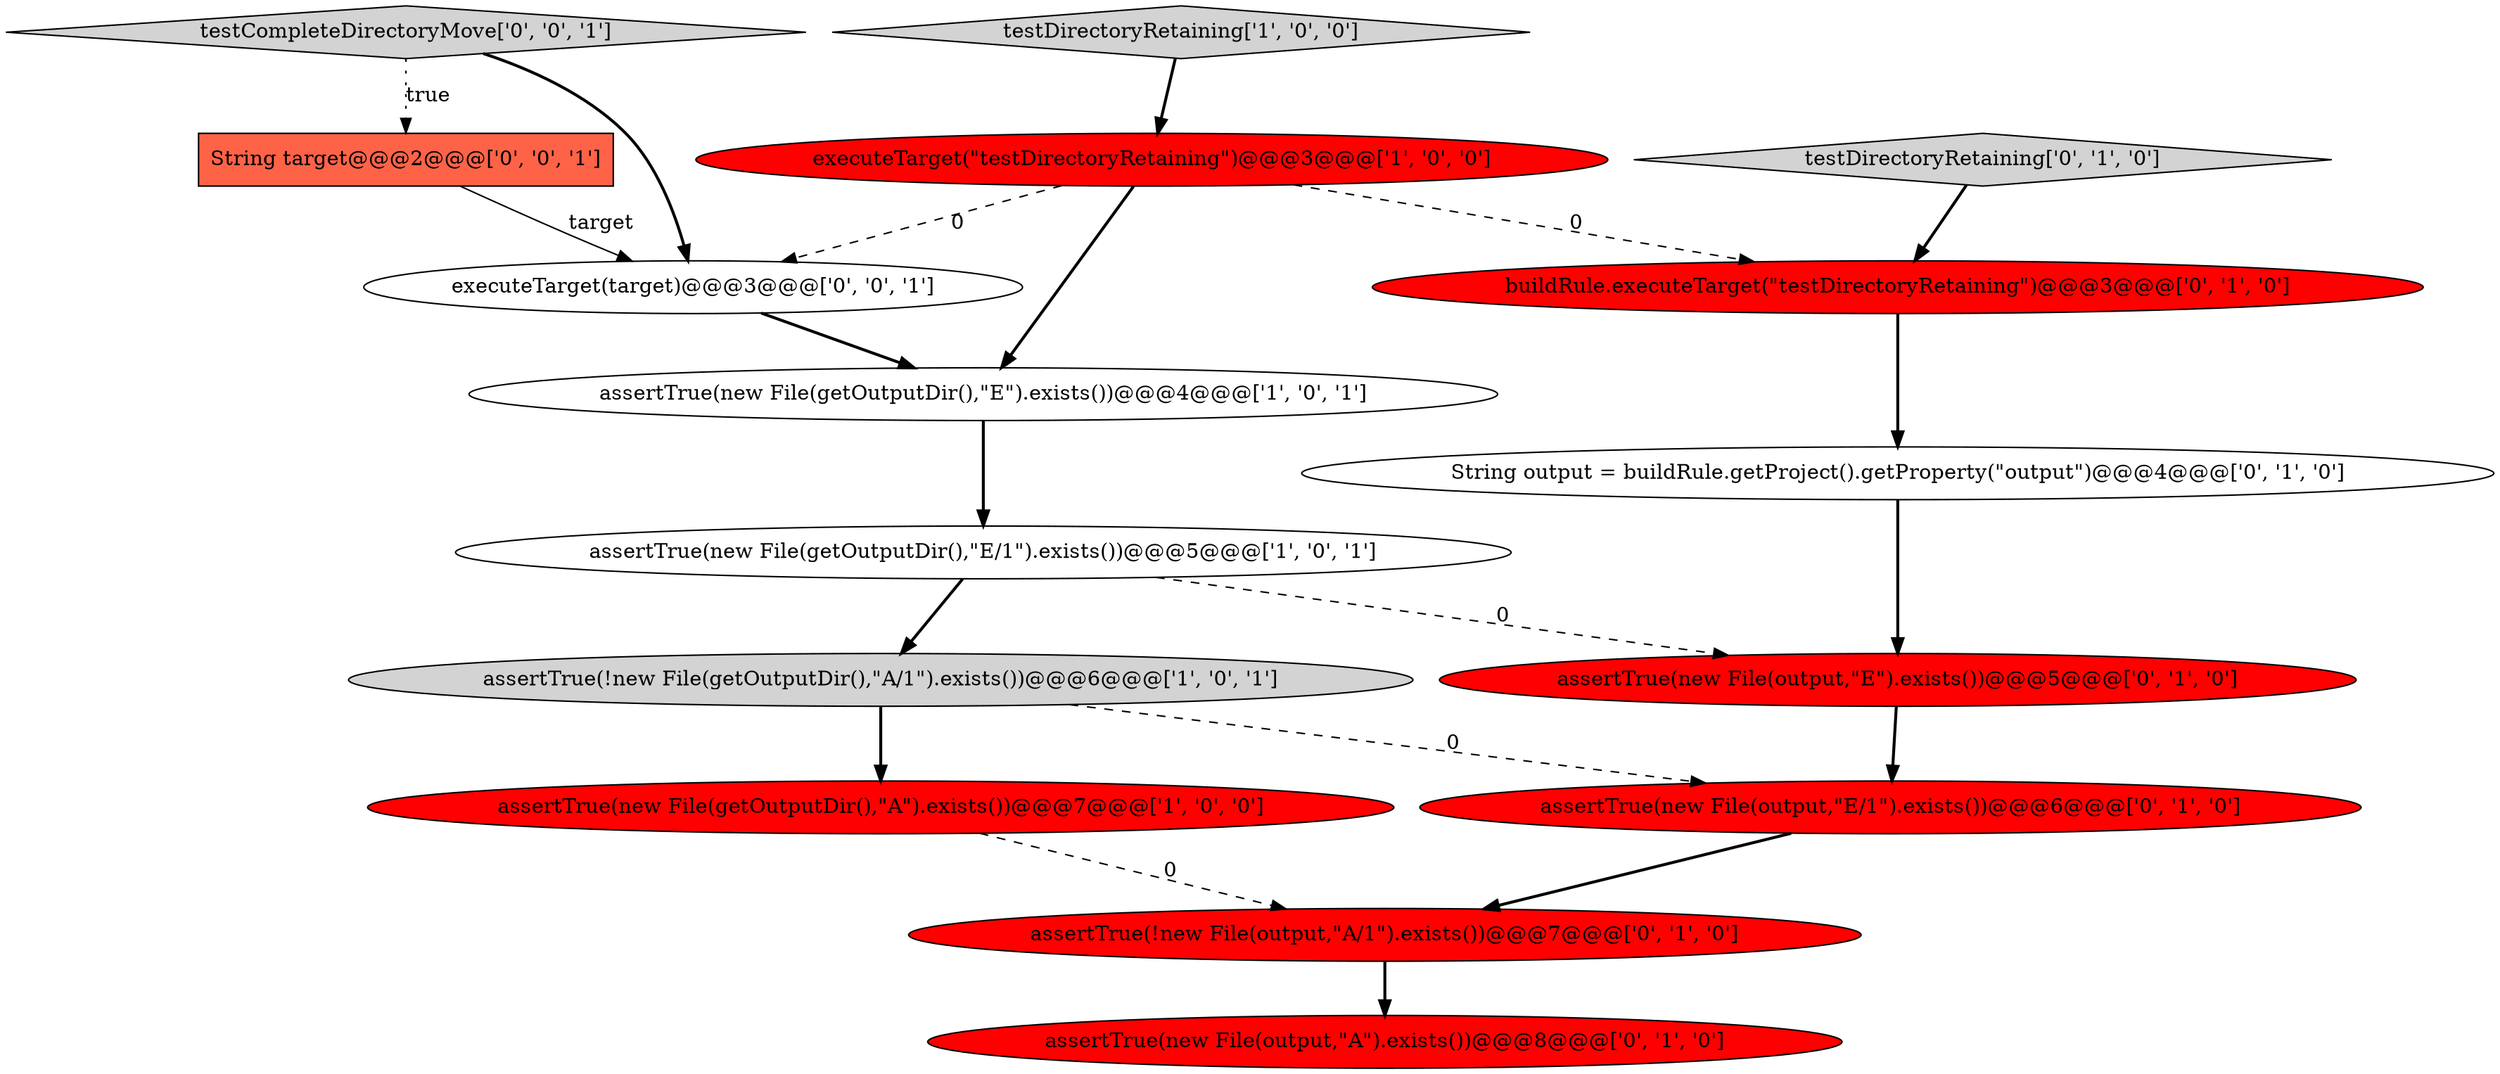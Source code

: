 digraph {
8 [style = filled, label = "buildRule.executeTarget(\"testDirectoryRetaining\")@@@3@@@['0', '1', '0']", fillcolor = red, shape = ellipse image = "AAA1AAABBB2BBB"];
7 [style = filled, label = "String output = buildRule.getProject().getProperty(\"output\")@@@4@@@['0', '1', '0']", fillcolor = white, shape = ellipse image = "AAA0AAABBB2BBB"];
15 [style = filled, label = "testCompleteDirectoryMove['0', '0', '1']", fillcolor = lightgray, shape = diamond image = "AAA0AAABBB3BBB"];
14 [style = filled, label = "executeTarget(target)@@@3@@@['0', '0', '1']", fillcolor = white, shape = ellipse image = "AAA0AAABBB3BBB"];
10 [style = filled, label = "assertTrue(new File(output,\"A\").exists())@@@8@@@['0', '1', '0']", fillcolor = red, shape = ellipse image = "AAA1AAABBB2BBB"];
2 [style = filled, label = "assertTrue(new File(getOutputDir(),\"E/1\").exists())@@@5@@@['1', '0', '1']", fillcolor = white, shape = ellipse image = "AAA0AAABBB1BBB"];
4 [style = filled, label = "executeTarget(\"testDirectoryRetaining\")@@@3@@@['1', '0', '0']", fillcolor = red, shape = ellipse image = "AAA1AAABBB1BBB"];
1 [style = filled, label = "testDirectoryRetaining['1', '0', '0']", fillcolor = lightgray, shape = diamond image = "AAA0AAABBB1BBB"];
3 [style = filled, label = "assertTrue(new File(getOutputDir(),\"E\").exists())@@@4@@@['1', '0', '1']", fillcolor = white, shape = ellipse image = "AAA0AAABBB1BBB"];
11 [style = filled, label = "assertTrue(!new File(output,\"A/1\").exists())@@@7@@@['0', '1', '0']", fillcolor = red, shape = ellipse image = "AAA1AAABBB2BBB"];
12 [style = filled, label = "assertTrue(new File(output,\"E/1\").exists())@@@6@@@['0', '1', '0']", fillcolor = red, shape = ellipse image = "AAA1AAABBB2BBB"];
5 [style = filled, label = "assertTrue(new File(getOutputDir(),\"A\").exists())@@@7@@@['1', '0', '0']", fillcolor = red, shape = ellipse image = "AAA1AAABBB1BBB"];
6 [style = filled, label = "testDirectoryRetaining['0', '1', '0']", fillcolor = lightgray, shape = diamond image = "AAA0AAABBB2BBB"];
0 [style = filled, label = "assertTrue(!new File(getOutputDir(),\"A/1\").exists())@@@6@@@['1', '0', '1']", fillcolor = lightgray, shape = ellipse image = "AAA0AAABBB1BBB"];
13 [style = filled, label = "String target@@@2@@@['0', '0', '1']", fillcolor = tomato, shape = box image = "AAA0AAABBB3BBB"];
9 [style = filled, label = "assertTrue(new File(output,\"E\").exists())@@@5@@@['0', '1', '0']", fillcolor = red, shape = ellipse image = "AAA1AAABBB2BBB"];
7->9 [style = bold, label=""];
6->8 [style = bold, label=""];
14->3 [style = bold, label=""];
4->3 [style = bold, label=""];
1->4 [style = bold, label=""];
4->14 [style = dashed, label="0"];
2->0 [style = bold, label=""];
9->12 [style = bold, label=""];
4->8 [style = dashed, label="0"];
0->12 [style = dashed, label="0"];
3->2 [style = bold, label=""];
15->14 [style = bold, label=""];
13->14 [style = solid, label="target"];
5->11 [style = dashed, label="0"];
15->13 [style = dotted, label="true"];
11->10 [style = bold, label=""];
2->9 [style = dashed, label="0"];
8->7 [style = bold, label=""];
0->5 [style = bold, label=""];
12->11 [style = bold, label=""];
}

